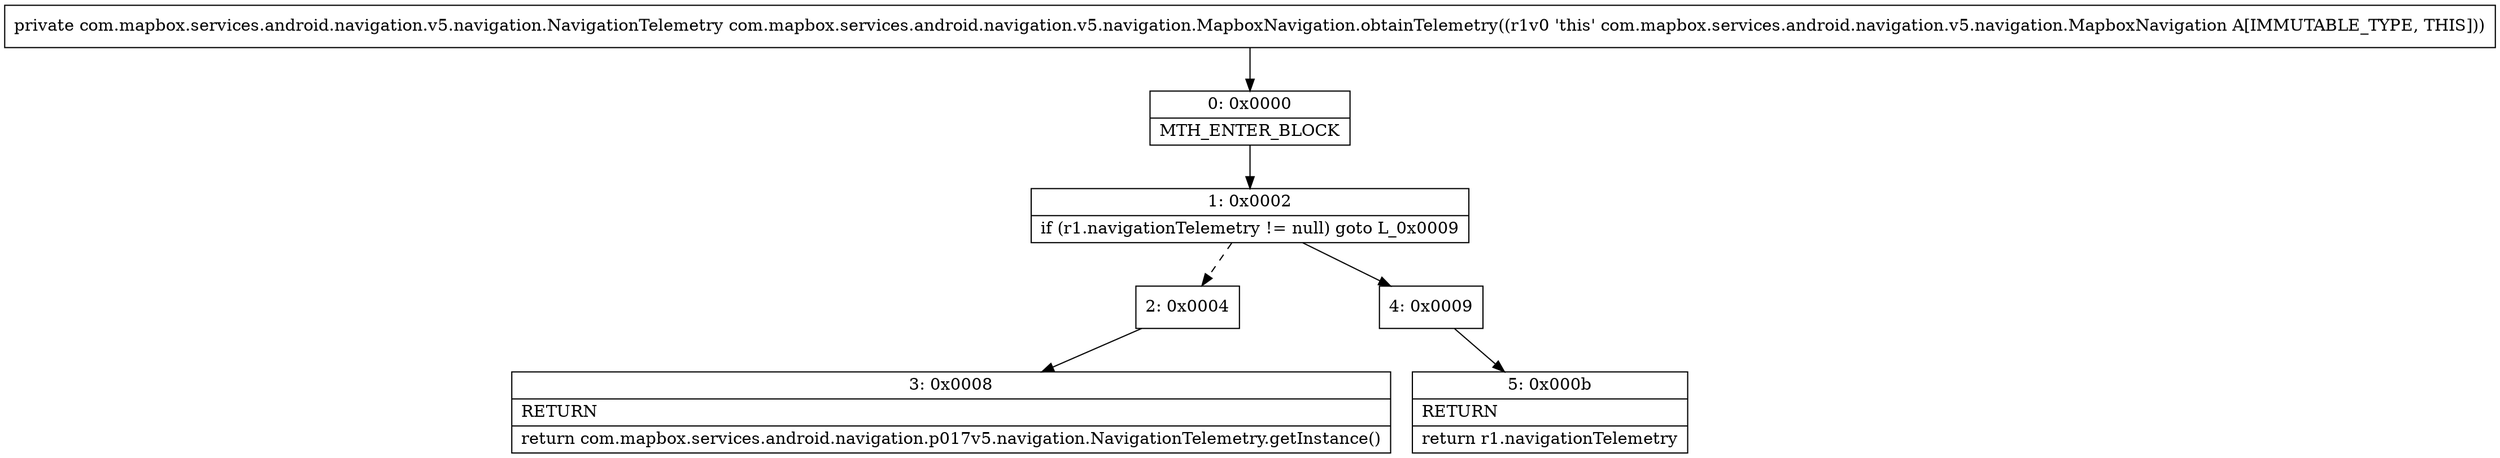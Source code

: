 digraph "CFG forcom.mapbox.services.android.navigation.v5.navigation.MapboxNavigation.obtainTelemetry()Lcom\/mapbox\/services\/android\/navigation\/v5\/navigation\/NavigationTelemetry;" {
Node_0 [shape=record,label="{0\:\ 0x0000|MTH_ENTER_BLOCK\l}"];
Node_1 [shape=record,label="{1\:\ 0x0002|if (r1.navigationTelemetry != null) goto L_0x0009\l}"];
Node_2 [shape=record,label="{2\:\ 0x0004}"];
Node_3 [shape=record,label="{3\:\ 0x0008|RETURN\l|return com.mapbox.services.android.navigation.p017v5.navigation.NavigationTelemetry.getInstance()\l}"];
Node_4 [shape=record,label="{4\:\ 0x0009}"];
Node_5 [shape=record,label="{5\:\ 0x000b|RETURN\l|return r1.navigationTelemetry\l}"];
MethodNode[shape=record,label="{private com.mapbox.services.android.navigation.v5.navigation.NavigationTelemetry com.mapbox.services.android.navigation.v5.navigation.MapboxNavigation.obtainTelemetry((r1v0 'this' com.mapbox.services.android.navigation.v5.navigation.MapboxNavigation A[IMMUTABLE_TYPE, THIS])) }"];
MethodNode -> Node_0;
Node_0 -> Node_1;
Node_1 -> Node_2[style=dashed];
Node_1 -> Node_4;
Node_2 -> Node_3;
Node_4 -> Node_5;
}


